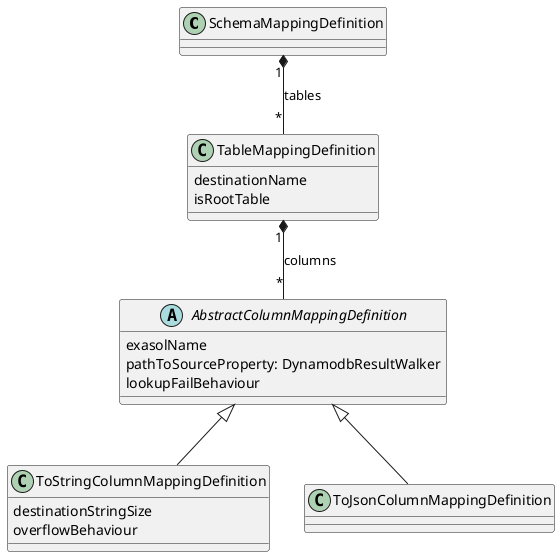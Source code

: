 @startuml
class SchemaMappingDefinition{

}

class TableMappingDefinition {
destinationName
isRootTable
}

abstract class AbstractColumnMappingDefinition {
exasolName
pathToSourceProperty: DynamodbResultWalker
lookupFailBehaviour
}

class ToStringColumnMappingDefinition {
destinationStringSize
overflowBehaviour
}

class ToJsonColumnMappingDefinition {

}


SchemaMappingDefinition "1" *-- "*" TableMappingDefinition: tables
TableMappingDefinition "1" *-- "*" AbstractColumnMappingDefinition: columns
AbstractColumnMappingDefinition <|-- ToStringColumnMappingDefinition
AbstractColumnMappingDefinition <|-- ToJsonColumnMappingDefinition
@enduml 

